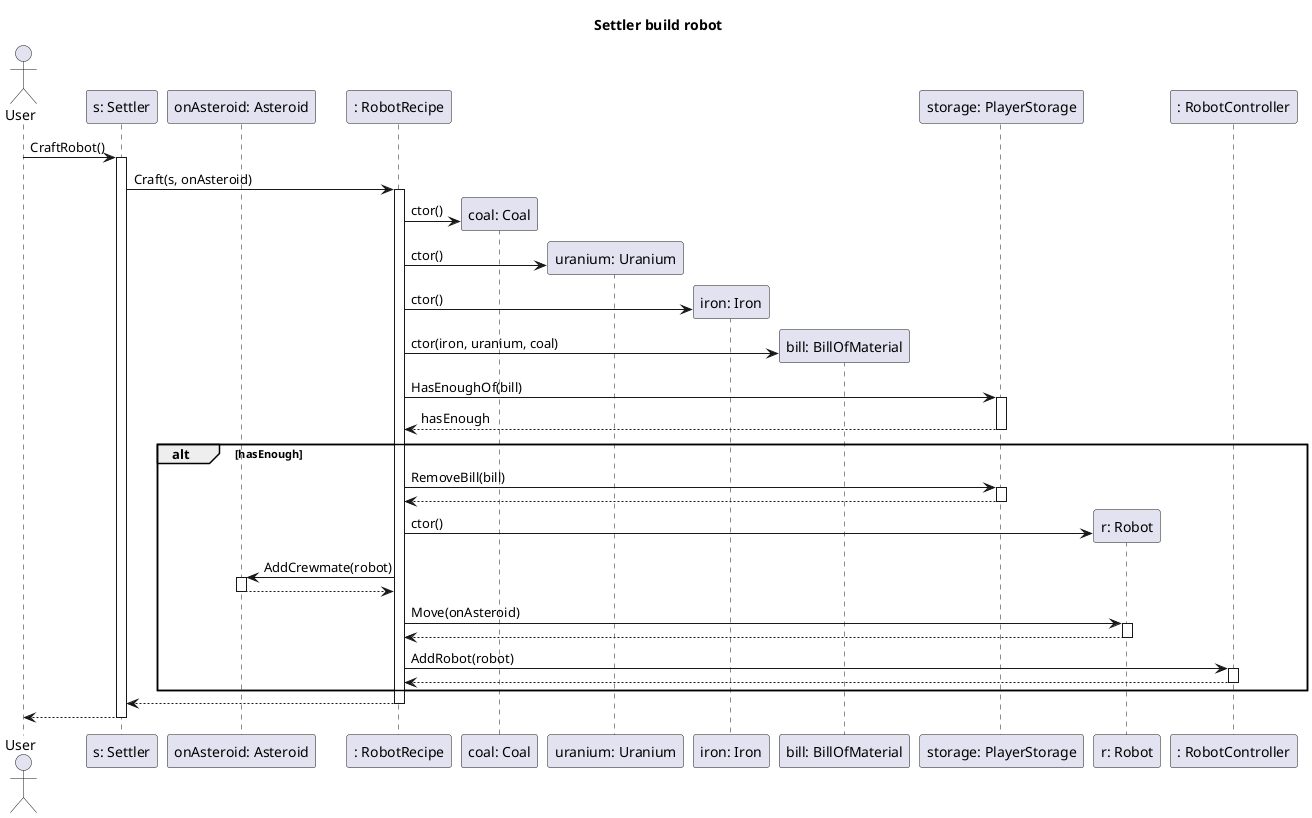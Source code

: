 @startuml

title "Settler build robot"

actor User as US
participant "s: Settler" as settler
participant "onAsteroid: Asteroid" as onAsteroid
participant ": RobotRecipe" as robotRecipe

US -> settler ++ : CraftRobot()
settler -> robotRecipe ++ : Craft(s, onAsteroid)

participant "coal: Coal" as coal
robotRecipe -> coal ** : ctor()
participant "uranium: Uranium" as uranium
robotRecipe -> uranium ** : ctor()
participant "iron: Iron" as iron
robotRecipe -> iron ** : ctor()

participant "bill: BillOfMaterial" as bill
robotRecipe -> bill ** : ctor(iron, uranium, coal)

participant "storage: PlayerStorage" as storage
robotRecipe -> storage ++ : HasEnoughOf(bill)
storage --> robotRecipe -- : hasEnough

alt hasEnough

    robotRecipe -> storage ++ : RemoveBill(bill)
    storage --> robotRecipe --

    participant "r: Robot" as robot
    robotRecipe -> robot ** : ctor()

    robotRecipe -> onAsteroid ++ : AddCrewmate(robot)
    onAsteroid --> robotRecipe --

    robotRecipe -> robot ++ : Move(onAsteroid)
    robot --> robotRecipe --

    participant ": RobotController" as controller
    robotRecipe -> controller ++ : AddRobot(robot)
    controller --> robotRecipe --

end

robotRecipe --> settler --

settler --> US --

@enduml
